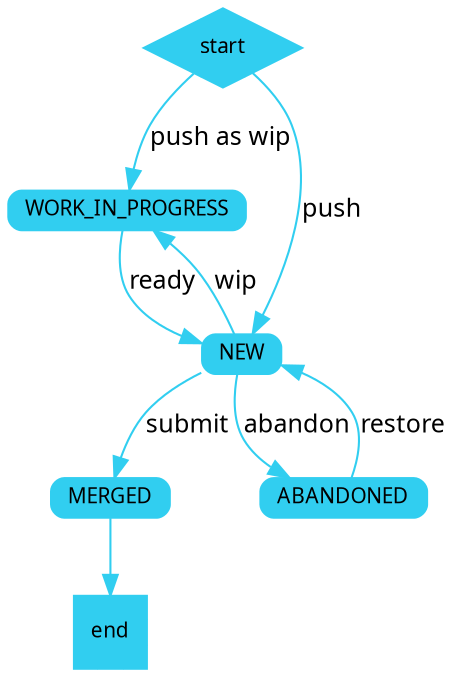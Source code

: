 digraph draft_change_workflow {
start -> WORK_IN_PROGRESS  [ label="push as wip" fontname=Verdana fontsize=12, style=filled, color="#31CEF0" ]
WORK_IN_PROGRESS -> NEW  [ label="ready" fontname=Verdana fontsize=12, style=filled, color="#31CEF0" ]
NEW -> WORK_IN_PROGRESS  [ label="wip" fontname=Verdana fontsize=12, style=filled, color="#31CEF0" ]
start -> NEW  [ label="push" fontname=Verdana fontsize=12, style=filled, color="#31CEF0" ]
NEW -> MERGED [ label="submit" fontname=Verdana fontsize=12, height=0.02, width=0.02, shape=Mrecord, style=filled, color="#31CEF0"];
NEW -> ABANDONED  [ label="abandon" fontname=Verdana fontsize=12, height=0.02, width=0.02, shape=Mrecord, style=filled, color="#31CEF0"];
ABANDONED -> NEW [ label="restore" fontname=Verdana fontsize=12, height=0.02, width=0.02, shape=Mrecord, style=filled, color="#31CEF0"];
MERGED -> end [ fontname=Verdana fontsize=12, style=filled, color="#31CEF0" ]

start [shape=Mdiamond fontname=Verdana, fontsize=10, height=0.02, width=0.02, style=filled, color="#31CEF0"];
end [shape=Msquare fontname=Verdana, fontsize=10, height=0.02, width=0.02, style=filled, color="#31CEF0"];
NEW [fontname=Verdana, fontsize=10, height=0.02, width=0.02, shape=Mrecord, style=filled, color="#31CEF0"]
WORK_IN_PROGRESS [fontname=Verdana, fontsize=10, height=0.02, width=0.02, shape=Mrecord, style=filled, color="#31CEF0"]
MERGED [fontname=Verdana, fontsize=10, height=0.02, width=0.02, shape=Mrecord, style=filled, color="#31CEF0"]
ABANDONED [fontname=Verdana, fontsize=10, height=0.02, width=0.02, shape=Mrecord, style=filled, color="#31CEF0"]
}
